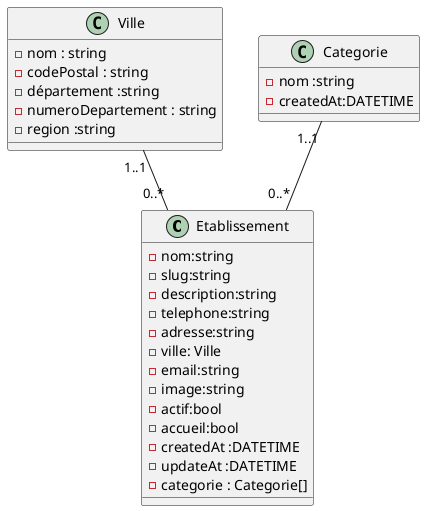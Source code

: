 @startuml

class Etablissement {

    -nom:string
    -slug:string
    -description:string
    -telephone:string
    -adresse:string
    -ville: Ville
    -email:string
    -image:string
    -actif:bool
    -accueil:bool
    -createdAt :DATETIME
    -updateAt :DATETIME
    -categorie : Categorie[]
}

class Ville {
    -nom : string
    -codePostal : string
    -département :string
    -numeroDepartement : string
    -region :string
}

class Categorie{
    -nom :string
    -createdAt:DATETIME
}

Ville "1..1"-- "0..*" Etablissement
Categorie "1..1"--"0..*" Etablissement


@endum